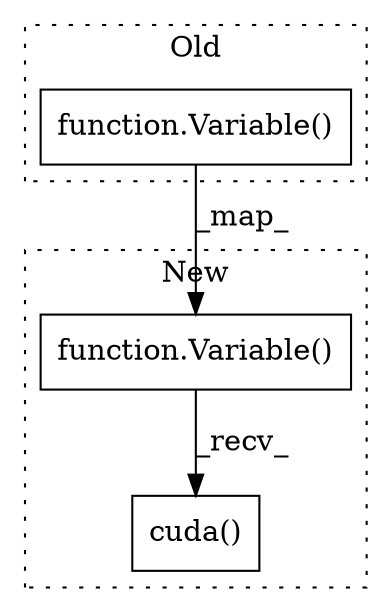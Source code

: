 digraph G {
subgraph cluster0 {
1 [label="function.Variable()" a="75" s="9730,9785" l="9,22" shape="box"];
label = "Old";
style="dotted";
}
subgraph cluster1 {
2 [label="function.Variable()" a="75" s="9770,9825" l="9,22" shape="box"];
3 [label="cuda()" a="75" s="9770" l="84" shape="box"];
label = "New";
style="dotted";
}
1 -> 2 [label="_map_"];
2 -> 3 [label="_recv_"];
}